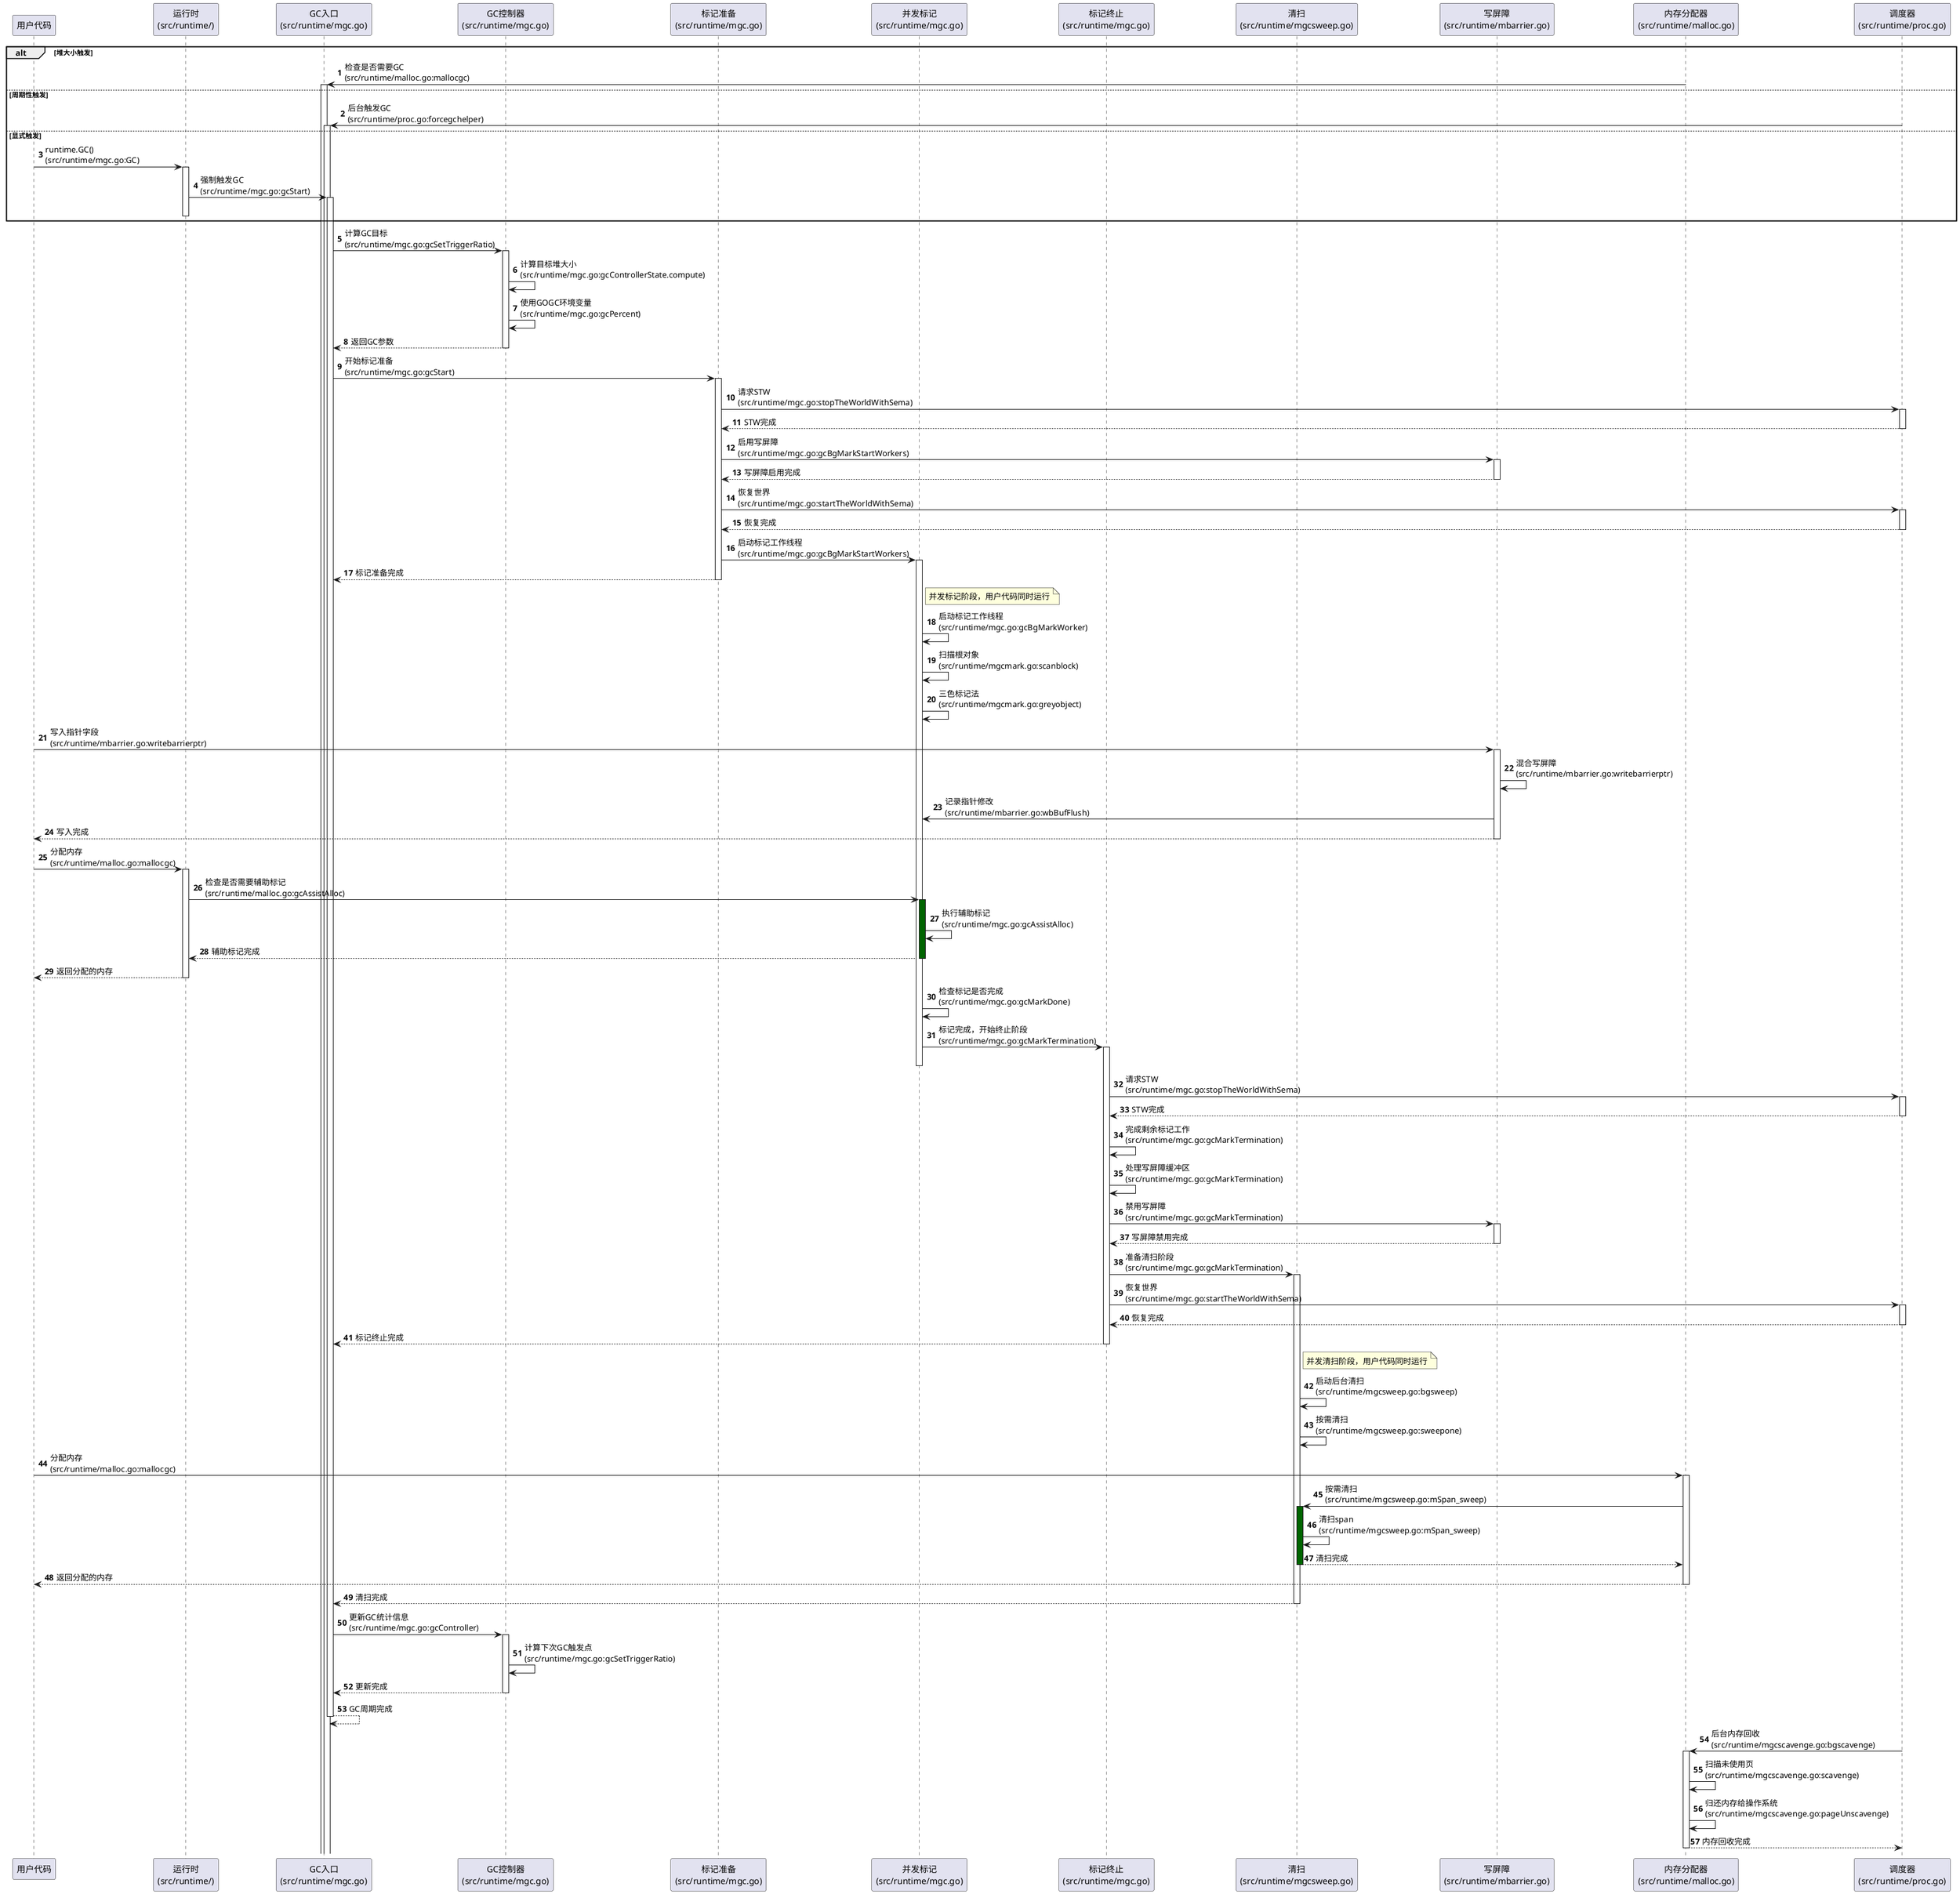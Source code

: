 @startuml Go垃圾回收器时序图

' 垃圾回收器时序图展示了完整的GC周期，包括：
' 1. 触发机制（堆大小、周期性、显式调用）
' 2. 标记准备阶段（STW、启用写屏障）
' 3. 并发标记阶段（三色标记法、写屏障处理）
' 4. 标记终止阶段（STW、完成剩余标记）
' 5. 并发清扫阶段（后台清扫、按需清扫）
' 6. 内存回收（将未使用内存归还给操作系统）

autonumber

' 参与者定义
participant "用户代码" as User
participant "运行时\n(src/runtime/)" as Runtime
participant "GC入口\n(src/runtime/mgc.go)" as GCEntry
participant "GC控制器\n(src/runtime/mgc.go)" as GCController
participant "标记准备\n(src/runtime/mgc.go)" as MarkPrepare
participant "并发标记\n(src/runtime/mgc.go)" as ConcurrentMark
participant "标记终止\n(src/runtime/mgc.go)" as MarkTermination
participant "清扫\n(src/runtime/mgcsweep.go)" as Sweep
participant "写屏障\n(src/runtime/mbarrier.go)" as WriteBarrier
participant "内存分配器\n(src/runtime/malloc.go)" as Malloc
participant "调度器\n(src/runtime/proc.go)" as Scheduler

' GC触发
alt 堆大小触发
  Malloc -> GCEntry: 检查是否需要GC\n(src/runtime/malloc.go:mallocgc)
  activate GCEntry
  
else 周期性触发
  Scheduler -> GCEntry: 后台触发GC\n(src/runtime/proc.go:forcegchelper)
  activate GCEntry
  
else 显式触发
  User -> Runtime: runtime.GC()\n(src/runtime/mgc.go:GC)
  activate Runtime
  Runtime -> GCEntry: 强制触发GC\n(src/runtime/mgc.go:gcStart)
  activate GCEntry
  deactivate Runtime
end

' GC控制器计算
GCEntry -> GCController: 计算GC目标\n(src/runtime/mgc.go:gcSetTriggerRatio)
activate GCController
GCController -> GCController: 计算目标堆大小\n(src/runtime/mgc.go:gcControllerState.compute)
GCController -> GCController: 使用GOGC环境变量\n(src/runtime/mgc.go:gcPercent)
GCController --> GCEntry: 返回GC参数
deactivate GCController

' 标记准备阶段
GCEntry -> MarkPrepare: 开始标记准备\n(src/runtime/mgc.go:gcStart)
activate MarkPrepare

MarkPrepare -> Scheduler: 请求STW\n(src/runtime/mgc.go:stopTheWorldWithSema)
activate Scheduler
Scheduler --> MarkPrepare: STW完成
deactivate Scheduler

MarkPrepare -> WriteBarrier: 启用写屏障\n(src/runtime/mgc.go:gcBgMarkStartWorkers)
activate WriteBarrier
WriteBarrier --> MarkPrepare: 写屏障启用完成
deactivate WriteBarrier

MarkPrepare -> Scheduler: 恢复世界\n(src/runtime/mgc.go:startTheWorldWithSema)
activate Scheduler
Scheduler --> MarkPrepare: 恢复完成
deactivate Scheduler

MarkPrepare -> ConcurrentMark: 启动标记工作线程\n(src/runtime/mgc.go:gcBgMarkStartWorkers)
activate ConcurrentMark
MarkPrepare --> GCEntry: 标记准备完成
deactivate MarkPrepare

' 并发标记阶段
note right of ConcurrentMark: 并发标记阶段，用户代码同时运行

ConcurrentMark -> ConcurrentMark: 启动标记工作线程\n(src/runtime/mgc.go:gcBgMarkWorker)
ConcurrentMark -> ConcurrentMark: 扫描根对象\n(src/runtime/mgcmark.go:scanblock)
ConcurrentMark -> ConcurrentMark: 三色标记法\n(src/runtime/mgcmark.go:greyobject)

' 写屏障处理
User -> WriteBarrier: 写入指针字段\n(src/runtime/mbarrier.go:writebarrierptr)
activate WriteBarrier
WriteBarrier -> WriteBarrier: 混合写屏障\n(src/runtime/mbarrier.go:writebarrierptr)
WriteBarrier -> ConcurrentMark: 记录指针修改\n(src/runtime/mbarrier.go:wbBufFlush)
WriteBarrier --> User: 写入完成
deactivate WriteBarrier

' 辅助标记
User -> Runtime: 分配内存\n(src/runtime/malloc.go:mallocgc)
activate Runtime
Runtime -> ConcurrentMark: 检查是否需要辅助标记\n(src/runtime/malloc.go:gcAssistAlloc)
activate ConcurrentMark #DarkGreen
ConcurrentMark -> ConcurrentMark: 执行辅助标记\n(src/runtime/mgc.go:gcAssistAlloc)
ConcurrentMark --> Runtime: 辅助标记完成
deactivate ConcurrentMark
Runtime --> User: 返回分配的内存
deactivate Runtime

' 标记完成
ConcurrentMark -> ConcurrentMark: 检查标记是否完成\n(src/runtime/mgc.go:gcMarkDone)
ConcurrentMark -> MarkTermination: 标记完成，开始终止阶段\n(src/runtime/mgc.go:gcMarkTermination)
activate MarkTermination
deactivate ConcurrentMark

' 标记终止阶段
MarkTermination -> Scheduler: 请求STW\n(src/runtime/mgc.go:stopTheWorldWithSema)
activate Scheduler
Scheduler --> MarkTermination: STW完成
deactivate Scheduler

MarkTermination -> MarkTermination: 完成剩余标记工作\n(src/runtime/mgc.go:gcMarkTermination)
MarkTermination -> MarkTermination: 处理写屏障缓冲区\n(src/runtime/mgc.go:gcMarkTermination)
MarkTermination -> WriteBarrier: 禁用写屏障\n(src/runtime/mgc.go:gcMarkTermination)
activate WriteBarrier
WriteBarrier --> MarkTermination: 写屏障禁用完成
deactivate WriteBarrier

MarkTermination -> Sweep: 准备清扫阶段\n(src/runtime/mgc.go:gcMarkTermination)
activate Sweep

MarkTermination -> Scheduler: 恢复世界\n(src/runtime/mgc.go:startTheWorldWithSema)
activate Scheduler
Scheduler --> MarkTermination: 恢复完成
deactivate Scheduler

MarkTermination --> GCEntry: 标记终止完成
deactivate MarkTermination

' 清扫阶段
note right of Sweep: 并发清扫阶段，用户代码同时运行

Sweep -> Sweep: 启动后台清扫\n(src/runtime/mgcsweep.go:bgsweep)
Sweep -> Sweep: 按需清扫\n(src/runtime/mgcsweep.go:sweepone)

' 按需清扫
User -> Malloc: 分配内存\n(src/runtime/malloc.go:mallocgc)
activate Malloc
Malloc -> Sweep: 按需清扫\n(src/runtime/mgcsweep.go:mSpan_sweep)
activate Sweep #DarkGreen
Sweep -> Sweep: 清扫span\n(src/runtime/mgcsweep.go:mSpan_sweep)
Sweep --> Malloc: 清扫完成
deactivate Sweep
Malloc --> User: 返回分配的内存
deactivate Malloc

Sweep --> GCEntry: 清扫完成
deactivate Sweep

' GC完成
GCEntry -> GCController: 更新GC统计信息\n(src/runtime/mgc.go:gcController)
activate GCController
GCController -> GCController: 计算下次GC触发点\n(src/runtime/mgc.go:gcSetTriggerRatio)
GCController --> GCEntry: 更新完成
deactivate GCController

GCEntry --> GCEntry: GC周期完成
deactivate GCEntry

' 内存回收
Scheduler -> Malloc: 后台内存回收\n(src/runtime/mgcscavenge.go:bgscavenge)
activate Malloc
Malloc -> Malloc: 扫描未使用页\n(src/runtime/mgcscavenge.go:scavenge)
Malloc -> Malloc: 归还内存给操作系统\n(src/runtime/mgcscavenge.go:pageUnscavenge)
Malloc --> Scheduler: 内存回收完成
deactivate Malloc

@enduml